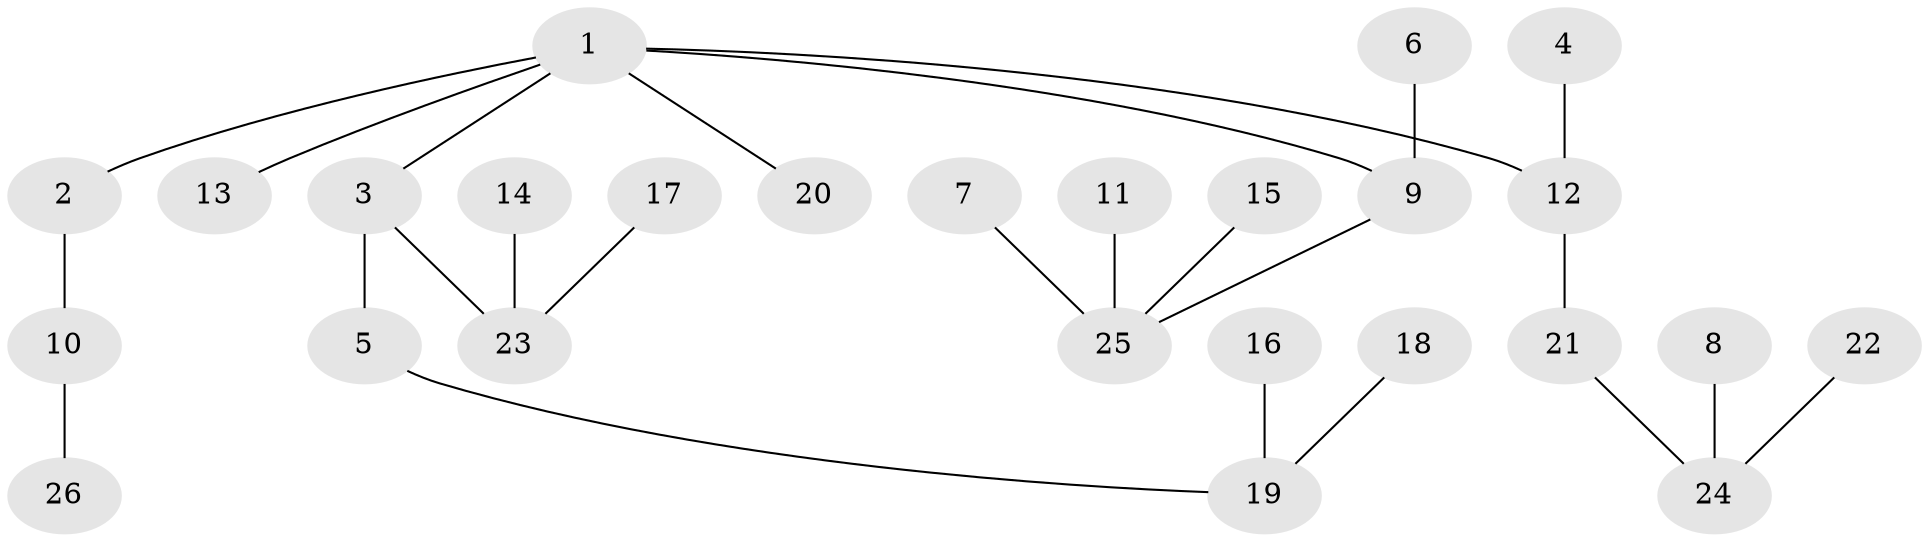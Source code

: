 // original degree distribution, {5: 0.058823529411764705, 3: 0.13725490196078433, 4: 0.058823529411764705, 2: 0.27450980392156865, 1: 0.47058823529411764}
// Generated by graph-tools (version 1.1) at 2025/26/03/09/25 03:26:30]
// undirected, 26 vertices, 25 edges
graph export_dot {
graph [start="1"]
  node [color=gray90,style=filled];
  1;
  2;
  3;
  4;
  5;
  6;
  7;
  8;
  9;
  10;
  11;
  12;
  13;
  14;
  15;
  16;
  17;
  18;
  19;
  20;
  21;
  22;
  23;
  24;
  25;
  26;
  1 -- 2 [weight=1.0];
  1 -- 3 [weight=1.0];
  1 -- 9 [weight=1.0];
  1 -- 12 [weight=1.0];
  1 -- 13 [weight=1.0];
  1 -- 20 [weight=1.0];
  2 -- 10 [weight=1.0];
  3 -- 5 [weight=1.0];
  3 -- 23 [weight=1.0];
  4 -- 12 [weight=1.0];
  5 -- 19 [weight=1.0];
  6 -- 9 [weight=1.0];
  7 -- 25 [weight=1.0];
  8 -- 24 [weight=1.0];
  9 -- 25 [weight=1.0];
  10 -- 26 [weight=1.0];
  11 -- 25 [weight=1.0];
  12 -- 21 [weight=1.0];
  14 -- 23 [weight=1.0];
  15 -- 25 [weight=1.0];
  16 -- 19 [weight=1.0];
  17 -- 23 [weight=1.0];
  18 -- 19 [weight=1.0];
  21 -- 24 [weight=1.0];
  22 -- 24 [weight=1.0];
}
